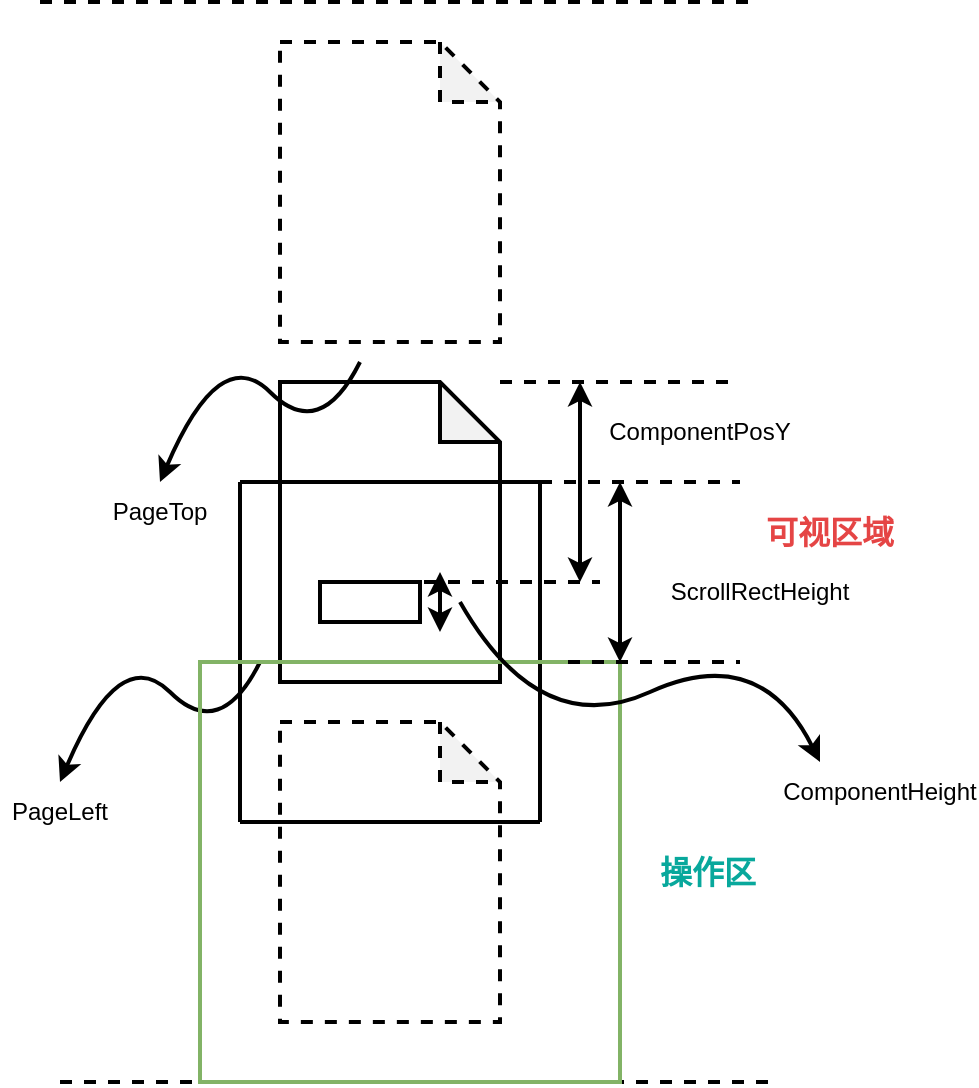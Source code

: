 <mxfile version="20.8.13" type="github">
  <diagram name="第 1 页" id="4jAWalIvYIZ_2qUQdPi8">
    <mxGraphModel dx="1193" dy="640" grid="1" gridSize="10" guides="1" tooltips="1" connect="1" arrows="1" fold="1" page="1" pageScale="1" pageWidth="827" pageHeight="1169" math="0" shadow="0">
      <root>
        <mxCell id="0" />
        <mxCell id="1" parent="0" />
        <mxCell id="zGM0CmlGegDxgHVjuhs6-1" value="" style="endArrow=none;html=1;rounded=0;strokeWidth=2;dashed=1;" edge="1" parent="1">
          <mxGeometry width="50" height="50" relative="1" as="geometry">
            <mxPoint x="50" y="100" as="sourcePoint" />
            <mxPoint x="410" y="100" as="targetPoint" />
          </mxGeometry>
        </mxCell>
        <mxCell id="zGM0CmlGegDxgHVjuhs6-2" value="" style="shape=note;whiteSpace=wrap;html=1;backgroundOutline=1;darkOpacity=0.05;strokeWidth=2;dashed=1;" vertex="1" parent="1">
          <mxGeometry x="170" y="120" width="110" height="150" as="geometry" />
        </mxCell>
        <mxCell id="zGM0CmlGegDxgHVjuhs6-3" value="" style="shape=note;whiteSpace=wrap;html=1;backgroundOutline=1;darkOpacity=0.05;strokeWidth=2;" vertex="1" parent="1">
          <mxGeometry x="170" y="290" width="110" height="150" as="geometry" />
        </mxCell>
        <mxCell id="zGM0CmlGegDxgHVjuhs6-4" value="" style="shape=note;whiteSpace=wrap;html=1;backgroundOutline=1;darkOpacity=0.05;strokeWidth=2;dashed=1;" vertex="1" parent="1">
          <mxGeometry x="170" y="460" width="110" height="150" as="geometry" />
        </mxCell>
        <mxCell id="zGM0CmlGegDxgHVjuhs6-5" value="" style="endArrow=none;html=1;rounded=0;strokeWidth=2;" edge="1" parent="1">
          <mxGeometry width="50" height="50" relative="1" as="geometry">
            <mxPoint x="150" y="510" as="sourcePoint" />
            <mxPoint x="300" y="510" as="targetPoint" />
          </mxGeometry>
        </mxCell>
        <mxCell id="zGM0CmlGegDxgHVjuhs6-6" value="" style="endArrow=none;html=1;rounded=0;strokeWidth=2;" edge="1" parent="1">
          <mxGeometry width="50" height="50" relative="1" as="geometry">
            <mxPoint x="150" y="340" as="sourcePoint" />
            <mxPoint x="300" y="340" as="targetPoint" />
          </mxGeometry>
        </mxCell>
        <mxCell id="zGM0CmlGegDxgHVjuhs6-7" value="" style="endArrow=none;html=1;rounded=0;strokeWidth=2;" edge="1" parent="1">
          <mxGeometry width="50" height="50" relative="1" as="geometry">
            <mxPoint x="150" y="510" as="sourcePoint" />
            <mxPoint x="150" y="340" as="targetPoint" />
          </mxGeometry>
        </mxCell>
        <mxCell id="zGM0CmlGegDxgHVjuhs6-8" value="" style="endArrow=none;html=1;rounded=0;strokeWidth=2;" edge="1" parent="1">
          <mxGeometry width="50" height="50" relative="1" as="geometry">
            <mxPoint x="300" y="510" as="sourcePoint" />
            <mxPoint x="300" y="340" as="targetPoint" />
          </mxGeometry>
        </mxCell>
        <mxCell id="zGM0CmlGegDxgHVjuhs6-9" value="" style="rounded=0;whiteSpace=wrap;html=1;strokeWidth=2;" vertex="1" parent="1">
          <mxGeometry x="190" y="390" width="50" height="20" as="geometry" />
        </mxCell>
        <mxCell id="zGM0CmlGegDxgHVjuhs6-11" value="" style="endArrow=none;html=1;rounded=0;strokeWidth=2;dashed=1;" edge="1" parent="1">
          <mxGeometry width="50" height="50" relative="1" as="geometry">
            <mxPoint x="60" y="640.0" as="sourcePoint" />
            <mxPoint x="420" y="640.0" as="targetPoint" />
          </mxGeometry>
        </mxCell>
        <mxCell id="zGM0CmlGegDxgHVjuhs6-12" value="" style="curved=1;endArrow=classic;html=1;rounded=0;strokeWidth=2;" edge="1" parent="1">
          <mxGeometry width="50" height="50" relative="1" as="geometry">
            <mxPoint x="160" y="430" as="sourcePoint" />
            <mxPoint x="60" y="490" as="targetPoint" />
            <Array as="points">
              <mxPoint x="140" y="470" />
              <mxPoint x="90" y="420" />
            </Array>
          </mxGeometry>
        </mxCell>
        <mxCell id="zGM0CmlGegDxgHVjuhs6-13" value="PageLeft" style="text;html=1;strokeColor=none;fillColor=none;align=center;verticalAlign=middle;whiteSpace=wrap;rounded=0;" vertex="1" parent="1">
          <mxGeometry x="30" y="490" width="60" height="30" as="geometry" />
        </mxCell>
        <mxCell id="zGM0CmlGegDxgHVjuhs6-14" value="" style="curved=1;endArrow=classic;html=1;rounded=0;strokeWidth=2;" edge="1" parent="1">
          <mxGeometry width="50" height="50" relative="1" as="geometry">
            <mxPoint x="210" y="280" as="sourcePoint" />
            <mxPoint x="110" y="340" as="targetPoint" />
            <Array as="points">
              <mxPoint x="190" y="320" />
              <mxPoint x="140" y="270" />
            </Array>
          </mxGeometry>
        </mxCell>
        <mxCell id="zGM0CmlGegDxgHVjuhs6-15" value="PageTop" style="text;html=1;strokeColor=none;fillColor=none;align=center;verticalAlign=middle;whiteSpace=wrap;rounded=0;" vertex="1" parent="1">
          <mxGeometry x="80" y="340" width="60" height="30" as="geometry" />
        </mxCell>
        <mxCell id="zGM0CmlGegDxgHVjuhs6-22" value="" style="endArrow=classic;startArrow=classic;html=1;rounded=0;strokeWidth=2;fontSize=16;" edge="1" parent="1">
          <mxGeometry width="50" height="50" relative="1" as="geometry">
            <mxPoint x="320" y="390" as="sourcePoint" />
            <mxPoint x="320" y="290" as="targetPoint" />
          </mxGeometry>
        </mxCell>
        <mxCell id="zGM0CmlGegDxgHVjuhs6-28" value="" style="rounded=0;whiteSpace=wrap;html=1;glass=0;strokeWidth=2;fillColor=none;strokeColor=#82b366;" vertex="1" parent="1">
          <mxGeometry x="130" y="430" width="210" height="210" as="geometry" />
        </mxCell>
        <mxCell id="zGM0CmlGegDxgHVjuhs6-29" value="&lt;b&gt;&lt;font color=&quot;#08a89c&quot; style=&quot;font-size: 16px;&quot;&gt;操作区&lt;/font&gt;&lt;/b&gt;" style="text;html=1;strokeColor=none;fillColor=none;align=center;verticalAlign=middle;whiteSpace=wrap;rounded=0;" vertex="1" parent="1">
          <mxGeometry x="354" y="520" width="60" height="30" as="geometry" />
        </mxCell>
        <mxCell id="zGM0CmlGegDxgHVjuhs6-30" value="" style="endArrow=classic;startArrow=classic;html=1;rounded=0;strokeWidth=2;fontSize=16;" edge="1" parent="1">
          <mxGeometry width="50" height="50" relative="1" as="geometry">
            <mxPoint x="250" y="415" as="sourcePoint" />
            <mxPoint x="250" y="385" as="targetPoint" />
          </mxGeometry>
        </mxCell>
        <mxCell id="zGM0CmlGegDxgHVjuhs6-31" value="" style="curved=1;endArrow=classic;html=1;rounded=0;strokeWidth=2;" edge="1" parent="1">
          <mxGeometry width="50" height="50" relative="1" as="geometry">
            <mxPoint x="260" y="400" as="sourcePoint" />
            <mxPoint x="440" y="480" as="targetPoint" />
            <Array as="points">
              <mxPoint x="300" y="470" />
              <mxPoint x="410" y="420" />
            </Array>
          </mxGeometry>
        </mxCell>
        <mxCell id="zGM0CmlGegDxgHVjuhs6-32" value="ComponentHeight" style="text;html=1;strokeColor=none;fillColor=none;align=center;verticalAlign=middle;whiteSpace=wrap;rounded=0;" vertex="1" parent="1">
          <mxGeometry x="440" y="480" width="60" height="30" as="geometry" />
        </mxCell>
        <mxCell id="zGM0CmlGegDxgHVjuhs6-33" value="" style="endArrow=none;html=1;rounded=0;strokeWidth=2;dashed=1;" edge="1" parent="1">
          <mxGeometry width="50" height="50" relative="1" as="geometry">
            <mxPoint x="300" y="340" as="sourcePoint" />
            <mxPoint x="400" y="340" as="targetPoint" />
          </mxGeometry>
        </mxCell>
        <mxCell id="zGM0CmlGegDxgHVjuhs6-34" value="" style="endArrow=none;html=1;rounded=0;strokeWidth=2;dashed=1;" edge="1" parent="1">
          <mxGeometry width="50" height="50" relative="1" as="geometry">
            <mxPoint x="314" y="430" as="sourcePoint" />
            <mxPoint x="400" y="430" as="targetPoint" />
          </mxGeometry>
        </mxCell>
        <mxCell id="zGM0CmlGegDxgHVjuhs6-35" value="&lt;font color=&quot;#e54545&quot;&gt;&lt;span style=&quot;font-size: 16px;&quot;&gt;&lt;b&gt;可视区域&lt;/b&gt;&lt;/span&gt;&lt;/font&gt;" style="text;html=1;strokeColor=none;fillColor=none;align=center;verticalAlign=middle;whiteSpace=wrap;rounded=0;" vertex="1" parent="1">
          <mxGeometry x="410" y="350" width="70" height="30" as="geometry" />
        </mxCell>
        <mxCell id="zGM0CmlGegDxgHVjuhs6-36" value="" style="endArrow=classic;startArrow=classic;html=1;rounded=0;strokeWidth=2;fontSize=16;" edge="1" parent="1">
          <mxGeometry width="50" height="50" relative="1" as="geometry">
            <mxPoint x="340" y="430" as="sourcePoint" />
            <mxPoint x="340" y="340" as="targetPoint" />
          </mxGeometry>
        </mxCell>
        <mxCell id="zGM0CmlGegDxgHVjuhs6-37" value="ScrollRectHeight" style="text;html=1;strokeColor=none;fillColor=none;align=center;verticalAlign=middle;whiteSpace=wrap;rounded=0;" vertex="1" parent="1">
          <mxGeometry x="380" y="380" width="60" height="30" as="geometry" />
        </mxCell>
        <mxCell id="zGM0CmlGegDxgHVjuhs6-38" value="" style="endArrow=none;html=1;rounded=0;strokeWidth=2;dashed=1;" edge="1" parent="1">
          <mxGeometry width="50" height="50" relative="1" as="geometry">
            <mxPoint x="230" y="390" as="sourcePoint" />
            <mxPoint x="330" y="390" as="targetPoint" />
          </mxGeometry>
        </mxCell>
        <mxCell id="zGM0CmlGegDxgHVjuhs6-39" value="" style="endArrow=none;html=1;rounded=0;strokeWidth=2;dashed=1;" edge="1" parent="1">
          <mxGeometry width="50" height="50" relative="1" as="geometry">
            <mxPoint x="280" y="290" as="sourcePoint" />
            <mxPoint x="400" y="290" as="targetPoint" />
          </mxGeometry>
        </mxCell>
        <mxCell id="zGM0CmlGegDxgHVjuhs6-40" value="ComponentPosY" style="text;html=1;strokeColor=none;fillColor=none;align=center;verticalAlign=middle;whiteSpace=wrap;rounded=0;" vertex="1" parent="1">
          <mxGeometry x="350" y="300" width="60" height="30" as="geometry" />
        </mxCell>
      </root>
    </mxGraphModel>
  </diagram>
</mxfile>
